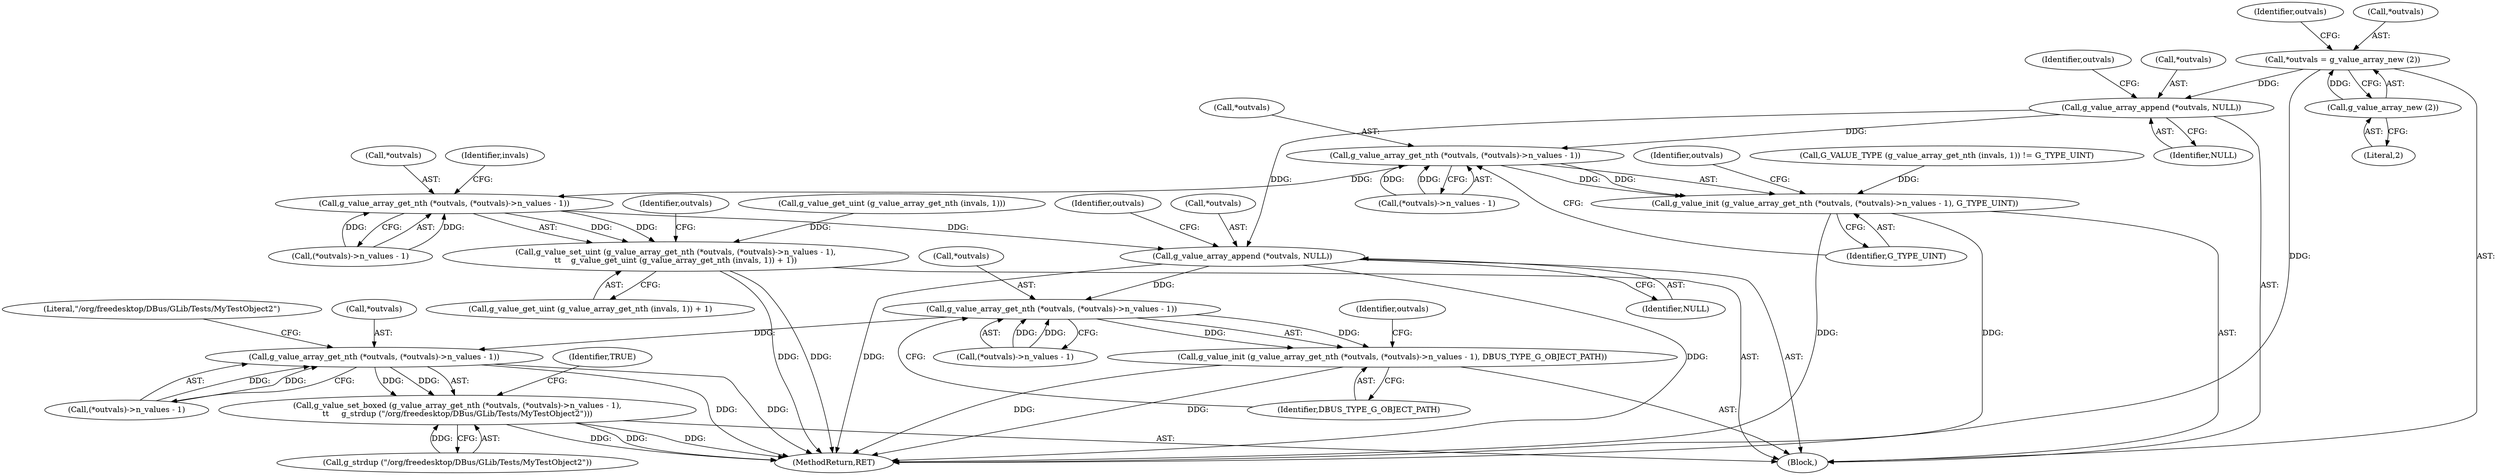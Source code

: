 digraph "1_dbus_9a6bce9b615abca6068348c1606ba8eaf13d9ae0_36@pointer" {
"1000141" [label="(Call,*outvals = g_value_array_new (2))"];
"1000144" [label="(Call,g_value_array_new (2))"];
"1000146" [label="(Call,g_value_array_append (*outvals, NULL))"];
"1000151" [label="(Call,g_value_array_get_nth (*outvals, (*outvals)->n_values - 1))"];
"1000150" [label="(Call,g_value_init (g_value_array_get_nth (*outvals, (*outvals)->n_values - 1), G_TYPE_UINT))"];
"1000162" [label="(Call,g_value_array_get_nth (*outvals, (*outvals)->n_values - 1))"];
"1000161" [label="(Call,g_value_set_uint (g_value_array_get_nth (*outvals, (*outvals)->n_values - 1),\n\t\t    g_value_get_uint (g_value_array_get_nth (invals, 1)) + 1))"];
"1000177" [label="(Call,g_value_array_append (*outvals, NULL))"];
"1000182" [label="(Call,g_value_array_get_nth (*outvals, (*outvals)->n_values - 1))"];
"1000181" [label="(Call,g_value_init (g_value_array_get_nth (*outvals, (*outvals)->n_values - 1), DBUS_TYPE_G_OBJECT_PATH))"];
"1000193" [label="(Call,g_value_array_get_nth (*outvals, (*outvals)->n_values - 1))"];
"1000192" [label="(Call,g_value_set_boxed (g_value_array_get_nth (*outvals, (*outvals)->n_values - 1),\n\t\t     g_strdup (\"/org/freedesktop/DBus/GLib/Tests/MyTestObject2\")))"];
"1000150" [label="(Call,g_value_init (g_value_array_get_nth (*outvals, (*outvals)->n_values - 1), G_TYPE_UINT))"];
"1000165" [label="(Call,(*outvals)->n_values - 1)"];
"1000162" [label="(Call,g_value_array_get_nth (*outvals, (*outvals)->n_values - 1))"];
"1000180" [label="(Identifier,NULL)"];
"1000105" [label="(Block,)"];
"1000194" [label="(Call,*outvals)"];
"1000205" [label="(Identifier,TRUE)"];
"1000145" [label="(Literal,2)"];
"1000185" [label="(Call,(*outvals)->n_values - 1)"];
"1000153" [label="(Identifier,outvals)"];
"1000171" [label="(Call,g_value_get_uint (g_value_array_get_nth (invals, 1)) + 1)"];
"1000181" [label="(Call,g_value_init (g_value_array_get_nth (*outvals, (*outvals)->n_values - 1), DBUS_TYPE_G_OBJECT_PATH))"];
"1000177" [label="(Call,g_value_array_append (*outvals, NULL))"];
"1000179" [label="(Identifier,outvals)"];
"1000163" [label="(Call,*outvals)"];
"1000161" [label="(Call,g_value_set_uint (g_value_array_get_nth (*outvals, (*outvals)->n_values - 1),\n\t\t    g_value_get_uint (g_value_array_get_nth (invals, 1)) + 1))"];
"1000191" [label="(Identifier,DBUS_TYPE_G_OBJECT_PATH)"];
"1000164" [label="(Identifier,outvals)"];
"1000154" [label="(Call,(*outvals)->n_values - 1)"];
"1000174" [label="(Identifier,invals)"];
"1000178" [label="(Call,*outvals)"];
"1000147" [label="(Call,*outvals)"];
"1000148" [label="(Identifier,outvals)"];
"1000121" [label="(Call,G_VALUE_TYPE (g_value_array_get_nth (invals, 1)) != G_TYPE_UINT)"];
"1000151" [label="(Call,g_value_array_get_nth (*outvals, (*outvals)->n_values - 1))"];
"1000192" [label="(Call,g_value_set_boxed (g_value_array_get_nth (*outvals, (*outvals)->n_values - 1),\n\t\t     g_strdup (\"/org/freedesktop/DBus/GLib/Tests/MyTestObject2\")))"];
"1000196" [label="(Call,(*outvals)->n_values - 1)"];
"1000146" [label="(Call,g_value_array_append (*outvals, NULL))"];
"1000202" [label="(Call,g_strdup (\"/org/freedesktop/DBus/GLib/Tests/MyTestObject2\"))"];
"1000160" [label="(Identifier,G_TYPE_UINT)"];
"1000142" [label="(Call,*outvals)"];
"1000149" [label="(Identifier,NULL)"];
"1000193" [label="(Call,g_value_array_get_nth (*outvals, (*outvals)->n_values - 1))"];
"1000182" [label="(Call,g_value_array_get_nth (*outvals, (*outvals)->n_values - 1))"];
"1000172" [label="(Call,g_value_get_uint (g_value_array_get_nth (invals, 1)))"];
"1000184" [label="(Identifier,outvals)"];
"1000195" [label="(Identifier,outvals)"];
"1000203" [label="(Literal,\"/org/freedesktop/DBus/GLib/Tests/MyTestObject2\")"];
"1000144" [label="(Call,g_value_array_new (2))"];
"1000141" [label="(Call,*outvals = g_value_array_new (2))"];
"1000206" [label="(MethodReturn,RET)"];
"1000152" [label="(Call,*outvals)"];
"1000183" [label="(Call,*outvals)"];
"1000141" -> "1000105"  [label="AST: "];
"1000141" -> "1000144"  [label="CFG: "];
"1000142" -> "1000141"  [label="AST: "];
"1000144" -> "1000141"  [label="AST: "];
"1000148" -> "1000141"  [label="CFG: "];
"1000141" -> "1000206"  [label="DDG: "];
"1000144" -> "1000141"  [label="DDG: "];
"1000141" -> "1000146"  [label="DDG: "];
"1000144" -> "1000145"  [label="CFG: "];
"1000145" -> "1000144"  [label="AST: "];
"1000146" -> "1000105"  [label="AST: "];
"1000146" -> "1000149"  [label="CFG: "];
"1000147" -> "1000146"  [label="AST: "];
"1000149" -> "1000146"  [label="AST: "];
"1000153" -> "1000146"  [label="CFG: "];
"1000146" -> "1000151"  [label="DDG: "];
"1000146" -> "1000177"  [label="DDG: "];
"1000151" -> "1000150"  [label="AST: "];
"1000151" -> "1000154"  [label="CFG: "];
"1000152" -> "1000151"  [label="AST: "];
"1000154" -> "1000151"  [label="AST: "];
"1000160" -> "1000151"  [label="CFG: "];
"1000151" -> "1000150"  [label="DDG: "];
"1000151" -> "1000150"  [label="DDG: "];
"1000154" -> "1000151"  [label="DDG: "];
"1000154" -> "1000151"  [label="DDG: "];
"1000151" -> "1000162"  [label="DDG: "];
"1000150" -> "1000105"  [label="AST: "];
"1000150" -> "1000160"  [label="CFG: "];
"1000160" -> "1000150"  [label="AST: "];
"1000164" -> "1000150"  [label="CFG: "];
"1000150" -> "1000206"  [label="DDG: "];
"1000150" -> "1000206"  [label="DDG: "];
"1000121" -> "1000150"  [label="DDG: "];
"1000162" -> "1000161"  [label="AST: "];
"1000162" -> "1000165"  [label="CFG: "];
"1000163" -> "1000162"  [label="AST: "];
"1000165" -> "1000162"  [label="AST: "];
"1000174" -> "1000162"  [label="CFG: "];
"1000162" -> "1000161"  [label="DDG: "];
"1000162" -> "1000161"  [label="DDG: "];
"1000165" -> "1000162"  [label="DDG: "];
"1000165" -> "1000162"  [label="DDG: "];
"1000162" -> "1000177"  [label="DDG: "];
"1000161" -> "1000105"  [label="AST: "];
"1000161" -> "1000171"  [label="CFG: "];
"1000171" -> "1000161"  [label="AST: "];
"1000179" -> "1000161"  [label="CFG: "];
"1000161" -> "1000206"  [label="DDG: "];
"1000161" -> "1000206"  [label="DDG: "];
"1000172" -> "1000161"  [label="DDG: "];
"1000177" -> "1000105"  [label="AST: "];
"1000177" -> "1000180"  [label="CFG: "];
"1000178" -> "1000177"  [label="AST: "];
"1000180" -> "1000177"  [label="AST: "];
"1000184" -> "1000177"  [label="CFG: "];
"1000177" -> "1000206"  [label="DDG: "];
"1000177" -> "1000206"  [label="DDG: "];
"1000177" -> "1000182"  [label="DDG: "];
"1000182" -> "1000181"  [label="AST: "];
"1000182" -> "1000185"  [label="CFG: "];
"1000183" -> "1000182"  [label="AST: "];
"1000185" -> "1000182"  [label="AST: "];
"1000191" -> "1000182"  [label="CFG: "];
"1000182" -> "1000181"  [label="DDG: "];
"1000182" -> "1000181"  [label="DDG: "];
"1000185" -> "1000182"  [label="DDG: "];
"1000185" -> "1000182"  [label="DDG: "];
"1000182" -> "1000193"  [label="DDG: "];
"1000181" -> "1000105"  [label="AST: "];
"1000181" -> "1000191"  [label="CFG: "];
"1000191" -> "1000181"  [label="AST: "];
"1000195" -> "1000181"  [label="CFG: "];
"1000181" -> "1000206"  [label="DDG: "];
"1000181" -> "1000206"  [label="DDG: "];
"1000193" -> "1000192"  [label="AST: "];
"1000193" -> "1000196"  [label="CFG: "];
"1000194" -> "1000193"  [label="AST: "];
"1000196" -> "1000193"  [label="AST: "];
"1000203" -> "1000193"  [label="CFG: "];
"1000193" -> "1000206"  [label="DDG: "];
"1000193" -> "1000206"  [label="DDG: "];
"1000193" -> "1000192"  [label="DDG: "];
"1000193" -> "1000192"  [label="DDG: "];
"1000196" -> "1000193"  [label="DDG: "];
"1000196" -> "1000193"  [label="DDG: "];
"1000192" -> "1000105"  [label="AST: "];
"1000192" -> "1000202"  [label="CFG: "];
"1000202" -> "1000192"  [label="AST: "];
"1000205" -> "1000192"  [label="CFG: "];
"1000192" -> "1000206"  [label="DDG: "];
"1000192" -> "1000206"  [label="DDG: "];
"1000192" -> "1000206"  [label="DDG: "];
"1000202" -> "1000192"  [label="DDG: "];
}
